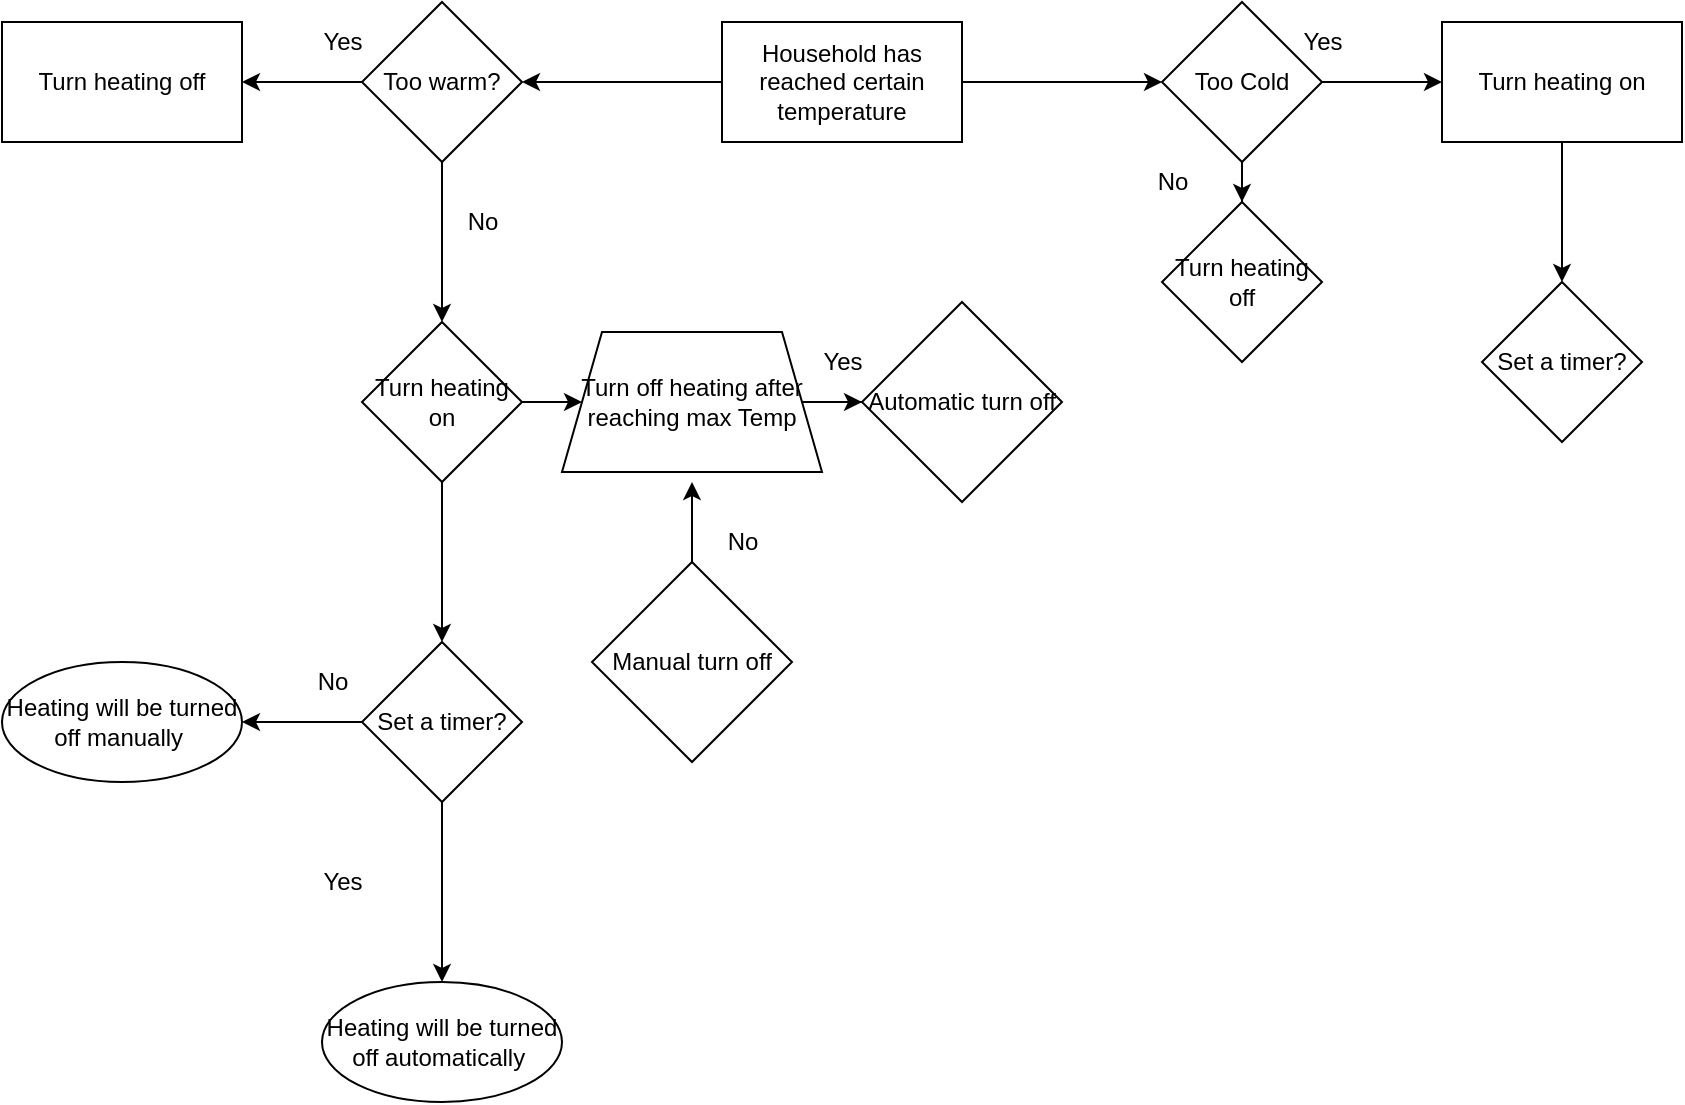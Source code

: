<mxfile version="16.2.4" type="github">
  <diagram id="C5RBs43oDa-KdzZeNtuy" name="Page-1">
    <mxGraphModel dx="1773" dy="646" grid="1" gridSize="10" guides="1" tooltips="1" connect="1" arrows="1" fold="1" page="1" pageScale="1" pageWidth="827" pageHeight="1169" math="0" shadow="0">
      <root>
        <mxCell id="WIyWlLk6GJQsqaUBKTNV-0" />
        <mxCell id="WIyWlLk6GJQsqaUBKTNV-1" parent="WIyWlLk6GJQsqaUBKTNV-0" />
        <mxCell id="AhL8R2B9VOhH9M5mt7-Z-12" value="" style="edgeStyle=orthogonalEdgeStyle;rounded=0;orthogonalLoop=1;jettySize=auto;html=1;" edge="1" parent="WIyWlLk6GJQsqaUBKTNV-1" source="AhL8R2B9VOhH9M5mt7-Z-10" target="AhL8R2B9VOhH9M5mt7-Z-11">
          <mxGeometry relative="1" as="geometry" />
        </mxCell>
        <mxCell id="AhL8R2B9VOhH9M5mt7-Z-14" value="" style="edgeStyle=orthogonalEdgeStyle;rounded=0;orthogonalLoop=1;jettySize=auto;html=1;" edge="1" parent="WIyWlLk6GJQsqaUBKTNV-1" source="AhL8R2B9VOhH9M5mt7-Z-10" target="AhL8R2B9VOhH9M5mt7-Z-13">
          <mxGeometry relative="1" as="geometry" />
        </mxCell>
        <mxCell id="AhL8R2B9VOhH9M5mt7-Z-10" value="Household has reached certain temperature" style="rounded=0;whiteSpace=wrap;html=1;" vertex="1" parent="WIyWlLk6GJQsqaUBKTNV-1">
          <mxGeometry x="320" y="40" width="120" height="60" as="geometry" />
        </mxCell>
        <mxCell id="AhL8R2B9VOhH9M5mt7-Z-16" value="" style="edgeStyle=orthogonalEdgeStyle;rounded=0;orthogonalLoop=1;jettySize=auto;html=1;" edge="1" parent="WIyWlLk6GJQsqaUBKTNV-1" source="AhL8R2B9VOhH9M5mt7-Z-11" target="AhL8R2B9VOhH9M5mt7-Z-15">
          <mxGeometry relative="1" as="geometry" />
        </mxCell>
        <mxCell id="AhL8R2B9VOhH9M5mt7-Z-34" value="" style="edgeStyle=orthogonalEdgeStyle;rounded=0;orthogonalLoop=1;jettySize=auto;html=1;" edge="1" parent="WIyWlLk6GJQsqaUBKTNV-1" source="AhL8R2B9VOhH9M5mt7-Z-11" target="AhL8R2B9VOhH9M5mt7-Z-33">
          <mxGeometry relative="1" as="geometry" />
        </mxCell>
        <mxCell id="AhL8R2B9VOhH9M5mt7-Z-11" value="Too Cold" style="rhombus;whiteSpace=wrap;html=1;rounded=0;" vertex="1" parent="WIyWlLk6GJQsqaUBKTNV-1">
          <mxGeometry x="540" y="30" width="80" height="80" as="geometry" />
        </mxCell>
        <mxCell id="AhL8R2B9VOhH9M5mt7-Z-20" value="" style="edgeStyle=orthogonalEdgeStyle;rounded=0;orthogonalLoop=1;jettySize=auto;html=1;" edge="1" parent="WIyWlLk6GJQsqaUBKTNV-1" source="AhL8R2B9VOhH9M5mt7-Z-13" target="AhL8R2B9VOhH9M5mt7-Z-19">
          <mxGeometry relative="1" as="geometry" />
        </mxCell>
        <mxCell id="AhL8R2B9VOhH9M5mt7-Z-23" value="" style="edgeStyle=orthogonalEdgeStyle;rounded=0;orthogonalLoop=1;jettySize=auto;html=1;" edge="1" parent="WIyWlLk6GJQsqaUBKTNV-1" source="AhL8R2B9VOhH9M5mt7-Z-13" target="AhL8R2B9VOhH9M5mt7-Z-22">
          <mxGeometry relative="1" as="geometry" />
        </mxCell>
        <mxCell id="AhL8R2B9VOhH9M5mt7-Z-13" value="Too warm?" style="rhombus;whiteSpace=wrap;html=1;rounded=0;" vertex="1" parent="WIyWlLk6GJQsqaUBKTNV-1">
          <mxGeometry x="140" y="30" width="80" height="80" as="geometry" />
        </mxCell>
        <mxCell id="AhL8R2B9VOhH9M5mt7-Z-37" value="" style="edgeStyle=orthogonalEdgeStyle;rounded=0;orthogonalLoop=1;jettySize=auto;html=1;" edge="1" parent="WIyWlLk6GJQsqaUBKTNV-1" source="AhL8R2B9VOhH9M5mt7-Z-15" target="AhL8R2B9VOhH9M5mt7-Z-36">
          <mxGeometry relative="1" as="geometry" />
        </mxCell>
        <mxCell id="AhL8R2B9VOhH9M5mt7-Z-15" value="Turn heating on" style="whiteSpace=wrap;html=1;rounded=0;" vertex="1" parent="WIyWlLk6GJQsqaUBKTNV-1">
          <mxGeometry x="680" y="40" width="120" height="60" as="geometry" />
        </mxCell>
        <mxCell id="AhL8R2B9VOhH9M5mt7-Z-17" value="Yes" style="text;html=1;align=center;verticalAlign=middle;resizable=0;points=[];autosize=1;strokeColor=none;fillColor=none;" vertex="1" parent="WIyWlLk6GJQsqaUBKTNV-1">
          <mxGeometry x="600" y="40" width="40" height="20" as="geometry" />
        </mxCell>
        <mxCell id="AhL8R2B9VOhH9M5mt7-Z-19" value="Turn heating off" style="whiteSpace=wrap;html=1;rounded=0;" vertex="1" parent="WIyWlLk6GJQsqaUBKTNV-1">
          <mxGeometry x="-40" y="40" width="120" height="60" as="geometry" />
        </mxCell>
        <mxCell id="AhL8R2B9VOhH9M5mt7-Z-21" value="Yes" style="text;html=1;align=center;verticalAlign=middle;resizable=0;points=[];autosize=1;strokeColor=none;fillColor=none;" vertex="1" parent="WIyWlLk6GJQsqaUBKTNV-1">
          <mxGeometry x="110" y="40" width="40" height="20" as="geometry" />
        </mxCell>
        <mxCell id="AhL8R2B9VOhH9M5mt7-Z-26" value="" style="edgeStyle=orthogonalEdgeStyle;rounded=0;orthogonalLoop=1;jettySize=auto;html=1;" edge="1" parent="WIyWlLk6GJQsqaUBKTNV-1" source="AhL8R2B9VOhH9M5mt7-Z-22" target="AhL8R2B9VOhH9M5mt7-Z-25">
          <mxGeometry relative="1" as="geometry" />
        </mxCell>
        <mxCell id="AhL8R2B9VOhH9M5mt7-Z-39" value="" style="edgeStyle=orthogonalEdgeStyle;rounded=0;orthogonalLoop=1;jettySize=auto;html=1;" edge="1" parent="WIyWlLk6GJQsqaUBKTNV-1" source="AhL8R2B9VOhH9M5mt7-Z-22">
          <mxGeometry relative="1" as="geometry">
            <mxPoint x="250" y="230" as="targetPoint" />
          </mxGeometry>
        </mxCell>
        <mxCell id="AhL8R2B9VOhH9M5mt7-Z-22" value="Turn heating on" style="rhombus;whiteSpace=wrap;html=1;rounded=0;" vertex="1" parent="WIyWlLk6GJQsqaUBKTNV-1">
          <mxGeometry x="140" y="190" width="80" height="80" as="geometry" />
        </mxCell>
        <mxCell id="AhL8R2B9VOhH9M5mt7-Z-24" value="No" style="text;html=1;align=center;verticalAlign=middle;resizable=0;points=[];autosize=1;strokeColor=none;fillColor=none;" vertex="1" parent="WIyWlLk6GJQsqaUBKTNV-1">
          <mxGeometry x="185" y="130" width="30" height="20" as="geometry" />
        </mxCell>
        <mxCell id="AhL8R2B9VOhH9M5mt7-Z-28" value="" style="edgeStyle=orthogonalEdgeStyle;rounded=0;orthogonalLoop=1;jettySize=auto;html=1;" edge="1" parent="WIyWlLk6GJQsqaUBKTNV-1" source="AhL8R2B9VOhH9M5mt7-Z-25" target="AhL8R2B9VOhH9M5mt7-Z-27">
          <mxGeometry relative="1" as="geometry" />
        </mxCell>
        <mxCell id="AhL8R2B9VOhH9M5mt7-Z-31" value="" style="edgeStyle=orthogonalEdgeStyle;rounded=0;orthogonalLoop=1;jettySize=auto;html=1;" edge="1" parent="WIyWlLk6GJQsqaUBKTNV-1" source="AhL8R2B9VOhH9M5mt7-Z-25" target="AhL8R2B9VOhH9M5mt7-Z-30">
          <mxGeometry relative="1" as="geometry" />
        </mxCell>
        <mxCell id="AhL8R2B9VOhH9M5mt7-Z-25" value="Set a timer?" style="rhombus;whiteSpace=wrap;html=1;rounded=0;" vertex="1" parent="WIyWlLk6GJQsqaUBKTNV-1">
          <mxGeometry x="140" y="350" width="80" height="80" as="geometry" />
        </mxCell>
        <mxCell id="AhL8R2B9VOhH9M5mt7-Z-27" value="Heating will be turned off manually&amp;nbsp;" style="ellipse;whiteSpace=wrap;html=1;rounded=0;" vertex="1" parent="WIyWlLk6GJQsqaUBKTNV-1">
          <mxGeometry x="-40" y="360" width="120" height="60" as="geometry" />
        </mxCell>
        <mxCell id="AhL8R2B9VOhH9M5mt7-Z-29" value="No" style="text;html=1;align=center;verticalAlign=middle;resizable=0;points=[];autosize=1;strokeColor=none;fillColor=none;" vertex="1" parent="WIyWlLk6GJQsqaUBKTNV-1">
          <mxGeometry x="110" y="360" width="30" height="20" as="geometry" />
        </mxCell>
        <mxCell id="AhL8R2B9VOhH9M5mt7-Z-30" value="Heating will be turned off automatically&amp;nbsp;" style="ellipse;whiteSpace=wrap;html=1;rounded=0;" vertex="1" parent="WIyWlLk6GJQsqaUBKTNV-1">
          <mxGeometry x="120" y="520" width="120" height="60" as="geometry" />
        </mxCell>
        <mxCell id="AhL8R2B9VOhH9M5mt7-Z-32" value="Yes" style="text;html=1;align=center;verticalAlign=middle;resizable=0;points=[];autosize=1;strokeColor=none;fillColor=none;" vertex="1" parent="WIyWlLk6GJQsqaUBKTNV-1">
          <mxGeometry x="110" y="460" width="40" height="20" as="geometry" />
        </mxCell>
        <mxCell id="AhL8R2B9VOhH9M5mt7-Z-33" value="Turn heating off" style="rhombus;whiteSpace=wrap;html=1;rounded=0;" vertex="1" parent="WIyWlLk6GJQsqaUBKTNV-1">
          <mxGeometry x="540" y="130" width="80" height="80" as="geometry" />
        </mxCell>
        <mxCell id="AhL8R2B9VOhH9M5mt7-Z-35" value="No" style="text;html=1;align=center;verticalAlign=middle;resizable=0;points=[];autosize=1;strokeColor=none;fillColor=none;" vertex="1" parent="WIyWlLk6GJQsqaUBKTNV-1">
          <mxGeometry x="530" y="110" width="30" height="20" as="geometry" />
        </mxCell>
        <mxCell id="AhL8R2B9VOhH9M5mt7-Z-36" value="Set a timer?" style="rhombus;whiteSpace=wrap;html=1;rounded=0;" vertex="1" parent="WIyWlLk6GJQsqaUBKTNV-1">
          <mxGeometry x="700" y="170" width="80" height="80" as="geometry" />
        </mxCell>
        <mxCell id="AhL8R2B9VOhH9M5mt7-Z-44" value="" style="edgeStyle=orthogonalEdgeStyle;rounded=0;orthogonalLoop=1;jettySize=auto;html=1;" edge="1" parent="WIyWlLk6GJQsqaUBKTNV-1" source="AhL8R2B9VOhH9M5mt7-Z-40" target="AhL8R2B9VOhH9M5mt7-Z-43">
          <mxGeometry relative="1" as="geometry" />
        </mxCell>
        <mxCell id="AhL8R2B9VOhH9M5mt7-Z-40" value="Turn off heating after reaching max Temp" style="shape=trapezoid;perimeter=trapezoidPerimeter;whiteSpace=wrap;html=1;fixedSize=1;" vertex="1" parent="WIyWlLk6GJQsqaUBKTNV-1">
          <mxGeometry x="240" y="195" width="130" height="70" as="geometry" />
        </mxCell>
        <mxCell id="AhL8R2B9VOhH9M5mt7-Z-43" value="Automatic turn off" style="rhombus;whiteSpace=wrap;html=1;" vertex="1" parent="WIyWlLk6GJQsqaUBKTNV-1">
          <mxGeometry x="390" y="180" width="100" height="100" as="geometry" />
        </mxCell>
        <mxCell id="AhL8R2B9VOhH9M5mt7-Z-45" value="Yes" style="text;html=1;align=center;verticalAlign=middle;resizable=0;points=[];autosize=1;strokeColor=none;fillColor=none;" vertex="1" parent="WIyWlLk6GJQsqaUBKTNV-1">
          <mxGeometry x="360" y="200" width="40" height="20" as="geometry" />
        </mxCell>
        <mxCell id="AhL8R2B9VOhH9M5mt7-Z-47" value="No" style="text;html=1;align=center;verticalAlign=middle;resizable=0;points=[];autosize=1;strokeColor=none;fillColor=none;" vertex="1" parent="WIyWlLk6GJQsqaUBKTNV-1">
          <mxGeometry x="315" y="290" width="30" height="20" as="geometry" />
        </mxCell>
        <mxCell id="AhL8R2B9VOhH9M5mt7-Z-50" style="edgeStyle=orthogonalEdgeStyle;rounded=0;orthogonalLoop=1;jettySize=auto;html=1;exitX=0.5;exitY=0;exitDx=0;exitDy=0;" edge="1" parent="WIyWlLk6GJQsqaUBKTNV-1" source="AhL8R2B9VOhH9M5mt7-Z-49">
          <mxGeometry relative="1" as="geometry">
            <mxPoint x="305" y="270" as="targetPoint" />
          </mxGeometry>
        </mxCell>
        <mxCell id="AhL8R2B9VOhH9M5mt7-Z-49" value="Manual turn off" style="rhombus;whiteSpace=wrap;html=1;" vertex="1" parent="WIyWlLk6GJQsqaUBKTNV-1">
          <mxGeometry x="255" y="310" width="100" height="100" as="geometry" />
        </mxCell>
      </root>
    </mxGraphModel>
  </diagram>
</mxfile>
